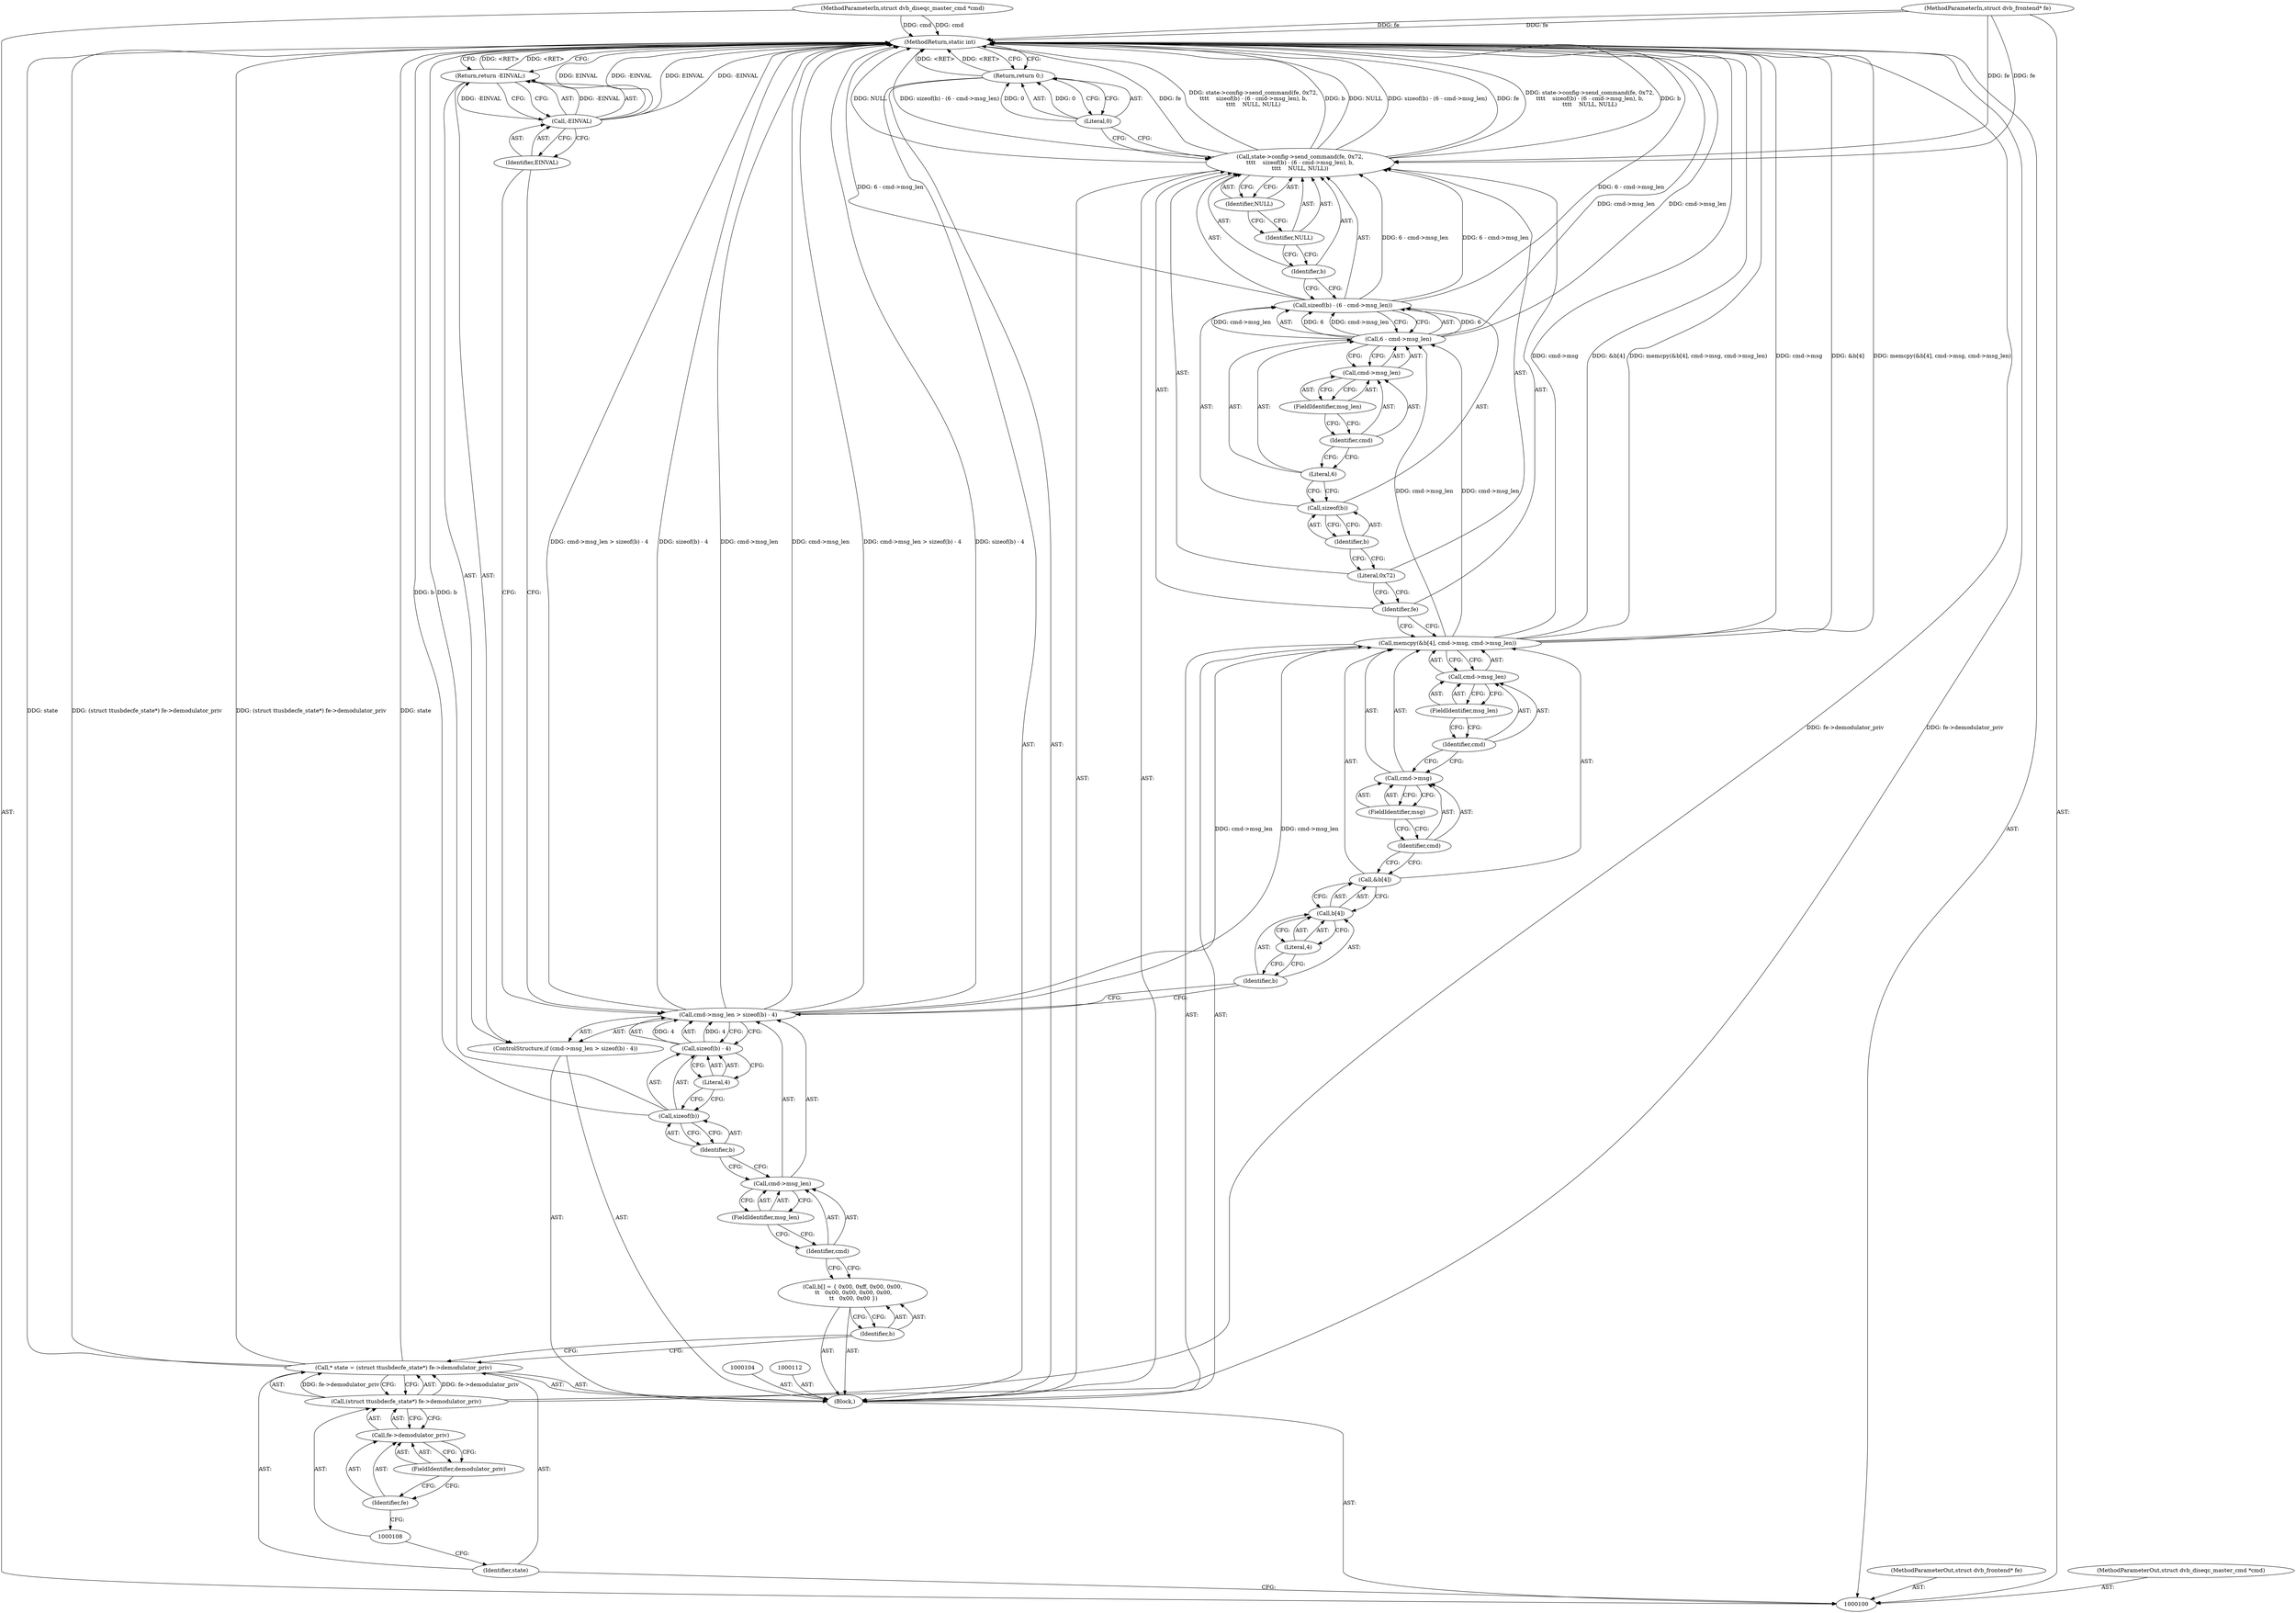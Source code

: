 digraph "0_linux_f2e323ec96077642d397bb1c355def536d489d16" {
"1000154" [label="(MethodReturn,static int)"];
"1000101" [label="(MethodParameterIn,struct dvb_frontend* fe)"];
"1000220" [label="(MethodParameterOut,struct dvb_frontend* fe)"];
"1000102" [label="(MethodParameterIn,struct dvb_diseqc_master_cmd *cmd)"];
"1000221" [label="(MethodParameterOut,struct dvb_diseqc_master_cmd *cmd)"];
"1000129" [label="(Call,b[4])"];
"1000130" [label="(Identifier,b)"];
"1000131" [label="(Literal,4)"];
"1000132" [label="(Call,cmd->msg)"];
"1000133" [label="(Identifier,cmd)"];
"1000127" [label="(Call,memcpy(&b[4], cmd->msg, cmd->msg_len))"];
"1000134" [label="(FieldIdentifier,msg)"];
"1000135" [label="(Call,cmd->msg_len)"];
"1000136" [label="(Identifier,cmd)"];
"1000137" [label="(FieldIdentifier,msg_len)"];
"1000128" [label="(Call,&b[4])"];
"1000138" [label="(Call,state->config->send_command(fe, 0x72,\n\t\t\t\t    sizeof(b) - (6 - cmd->msg_len), b,\n\t\t\t\t    NULL, NULL))"];
"1000139" [label="(Identifier,fe)"];
"1000140" [label="(Literal,0x72)"];
"1000143" [label="(Identifier,b)"];
"1000144" [label="(Call,6 - cmd->msg_len)"];
"1000145" [label="(Literal,6)"];
"1000146" [label="(Call,cmd->msg_len)"];
"1000147" [label="(Identifier,cmd)"];
"1000148" [label="(FieldIdentifier,msg_len)"];
"1000149" [label="(Identifier,b)"];
"1000141" [label="(Call,sizeof(b) - (6 - cmd->msg_len))"];
"1000142" [label="(Call,sizeof(b))"];
"1000151" [label="(Identifier,NULL)"];
"1000150" [label="(Identifier,NULL)"];
"1000152" [label="(Return,return 0;)"];
"1000153" [label="(Literal,0)"];
"1000103" [label="(Block,)"];
"1000105" [label="(Call,* state = (struct ttusbdecfe_state*) fe->demodulator_priv)"];
"1000106" [label="(Identifier,state)"];
"1000107" [label="(Call,(struct ttusbdecfe_state*) fe->demodulator_priv)"];
"1000109" [label="(Call,fe->demodulator_priv)"];
"1000110" [label="(Identifier,fe)"];
"1000111" [label="(FieldIdentifier,demodulator_priv)"];
"1000113" [label="(Call,b[] = { 0x00, 0xff, 0x00, 0x00,\n \t\t   0x00, 0x00, 0x00, 0x00,\n \t\t   0x00, 0x00 })"];
"1000114" [label="(Identifier,b)"];
"1000115" [label="(ControlStructure,if (cmd->msg_len > sizeof(b) - 4))"];
"1000119" [label="(FieldIdentifier,msg_len)"];
"1000120" [label="(Call,sizeof(b) - 4)"];
"1000121" [label="(Call,sizeof(b))"];
"1000122" [label="(Identifier,b)"];
"1000123" [label="(Literal,4)"];
"1000116" [label="(Call,cmd->msg_len > sizeof(b) - 4)"];
"1000117" [label="(Call,cmd->msg_len)"];
"1000118" [label="(Identifier,cmd)"];
"1000126" [label="(Identifier,EINVAL)"];
"1000124" [label="(Return,return -EINVAL;)"];
"1000125" [label="(Call,-EINVAL)"];
"1000154" -> "1000100"  [label="AST: "];
"1000154" -> "1000124"  [label="CFG: "];
"1000154" -> "1000152"  [label="CFG: "];
"1000152" -> "1000154"  [label="DDG: <RET>"];
"1000124" -> "1000154"  [label="DDG: <RET>"];
"1000116" -> "1000154"  [label="DDG: cmd->msg_len"];
"1000116" -> "1000154"  [label="DDG: cmd->msg_len > sizeof(b) - 4"];
"1000116" -> "1000154"  [label="DDG: sizeof(b) - 4"];
"1000125" -> "1000154"  [label="DDG: EINVAL"];
"1000125" -> "1000154"  [label="DDG: -EINVAL"];
"1000141" -> "1000154"  [label="DDG: 6 - cmd->msg_len"];
"1000138" -> "1000154"  [label="DDG: b"];
"1000138" -> "1000154"  [label="DDG: NULL"];
"1000138" -> "1000154"  [label="DDG: sizeof(b) - (6 - cmd->msg_len)"];
"1000138" -> "1000154"  [label="DDG: fe"];
"1000138" -> "1000154"  [label="DDG: state->config->send_command(fe, 0x72,\n\t\t\t\t    sizeof(b) - (6 - cmd->msg_len), b,\n\t\t\t\t    NULL, NULL)"];
"1000127" -> "1000154"  [label="DDG: memcpy(&b[4], cmd->msg, cmd->msg_len)"];
"1000127" -> "1000154"  [label="DDG: cmd->msg"];
"1000127" -> "1000154"  [label="DDG: &b[4]"];
"1000102" -> "1000154"  [label="DDG: cmd"];
"1000121" -> "1000154"  [label="DDG: b"];
"1000144" -> "1000154"  [label="DDG: cmd->msg_len"];
"1000105" -> "1000154"  [label="DDG: (struct ttusbdecfe_state*) fe->demodulator_priv"];
"1000105" -> "1000154"  [label="DDG: state"];
"1000101" -> "1000154"  [label="DDG: fe"];
"1000107" -> "1000154"  [label="DDG: fe->demodulator_priv"];
"1000101" -> "1000100"  [label="AST: "];
"1000101" -> "1000154"  [label="DDG: fe"];
"1000101" -> "1000138"  [label="DDG: fe"];
"1000220" -> "1000100"  [label="AST: "];
"1000102" -> "1000100"  [label="AST: "];
"1000102" -> "1000154"  [label="DDG: cmd"];
"1000221" -> "1000100"  [label="AST: "];
"1000129" -> "1000128"  [label="AST: "];
"1000129" -> "1000131"  [label="CFG: "];
"1000130" -> "1000129"  [label="AST: "];
"1000131" -> "1000129"  [label="AST: "];
"1000128" -> "1000129"  [label="CFG: "];
"1000130" -> "1000129"  [label="AST: "];
"1000130" -> "1000116"  [label="CFG: "];
"1000131" -> "1000130"  [label="CFG: "];
"1000131" -> "1000129"  [label="AST: "];
"1000131" -> "1000130"  [label="CFG: "];
"1000129" -> "1000131"  [label="CFG: "];
"1000132" -> "1000127"  [label="AST: "];
"1000132" -> "1000134"  [label="CFG: "];
"1000133" -> "1000132"  [label="AST: "];
"1000134" -> "1000132"  [label="AST: "];
"1000136" -> "1000132"  [label="CFG: "];
"1000133" -> "1000132"  [label="AST: "];
"1000133" -> "1000128"  [label="CFG: "];
"1000134" -> "1000133"  [label="CFG: "];
"1000127" -> "1000103"  [label="AST: "];
"1000127" -> "1000135"  [label="CFG: "];
"1000128" -> "1000127"  [label="AST: "];
"1000132" -> "1000127"  [label="AST: "];
"1000135" -> "1000127"  [label="AST: "];
"1000139" -> "1000127"  [label="CFG: "];
"1000127" -> "1000154"  [label="DDG: memcpy(&b[4], cmd->msg, cmd->msg_len)"];
"1000127" -> "1000154"  [label="DDG: cmd->msg"];
"1000127" -> "1000154"  [label="DDG: &b[4]"];
"1000116" -> "1000127"  [label="DDG: cmd->msg_len"];
"1000127" -> "1000144"  [label="DDG: cmd->msg_len"];
"1000134" -> "1000132"  [label="AST: "];
"1000134" -> "1000133"  [label="CFG: "];
"1000132" -> "1000134"  [label="CFG: "];
"1000135" -> "1000127"  [label="AST: "];
"1000135" -> "1000137"  [label="CFG: "];
"1000136" -> "1000135"  [label="AST: "];
"1000137" -> "1000135"  [label="AST: "];
"1000127" -> "1000135"  [label="CFG: "];
"1000136" -> "1000135"  [label="AST: "];
"1000136" -> "1000132"  [label="CFG: "];
"1000137" -> "1000136"  [label="CFG: "];
"1000137" -> "1000135"  [label="AST: "];
"1000137" -> "1000136"  [label="CFG: "];
"1000135" -> "1000137"  [label="CFG: "];
"1000128" -> "1000127"  [label="AST: "];
"1000128" -> "1000129"  [label="CFG: "];
"1000129" -> "1000128"  [label="AST: "];
"1000133" -> "1000128"  [label="CFG: "];
"1000138" -> "1000103"  [label="AST: "];
"1000138" -> "1000151"  [label="CFG: "];
"1000139" -> "1000138"  [label="AST: "];
"1000140" -> "1000138"  [label="AST: "];
"1000141" -> "1000138"  [label="AST: "];
"1000149" -> "1000138"  [label="AST: "];
"1000150" -> "1000138"  [label="AST: "];
"1000151" -> "1000138"  [label="AST: "];
"1000153" -> "1000138"  [label="CFG: "];
"1000138" -> "1000154"  [label="DDG: b"];
"1000138" -> "1000154"  [label="DDG: NULL"];
"1000138" -> "1000154"  [label="DDG: sizeof(b) - (6 - cmd->msg_len)"];
"1000138" -> "1000154"  [label="DDG: fe"];
"1000138" -> "1000154"  [label="DDG: state->config->send_command(fe, 0x72,\n\t\t\t\t    sizeof(b) - (6 - cmd->msg_len), b,\n\t\t\t\t    NULL, NULL)"];
"1000101" -> "1000138"  [label="DDG: fe"];
"1000141" -> "1000138"  [label="DDG: 6 - cmd->msg_len"];
"1000139" -> "1000138"  [label="AST: "];
"1000139" -> "1000127"  [label="CFG: "];
"1000140" -> "1000139"  [label="CFG: "];
"1000140" -> "1000138"  [label="AST: "];
"1000140" -> "1000139"  [label="CFG: "];
"1000143" -> "1000140"  [label="CFG: "];
"1000143" -> "1000142"  [label="AST: "];
"1000143" -> "1000140"  [label="CFG: "];
"1000142" -> "1000143"  [label="CFG: "];
"1000144" -> "1000141"  [label="AST: "];
"1000144" -> "1000146"  [label="CFG: "];
"1000145" -> "1000144"  [label="AST: "];
"1000146" -> "1000144"  [label="AST: "];
"1000141" -> "1000144"  [label="CFG: "];
"1000144" -> "1000154"  [label="DDG: cmd->msg_len"];
"1000144" -> "1000141"  [label="DDG: 6"];
"1000144" -> "1000141"  [label="DDG: cmd->msg_len"];
"1000127" -> "1000144"  [label="DDG: cmd->msg_len"];
"1000145" -> "1000144"  [label="AST: "];
"1000145" -> "1000142"  [label="CFG: "];
"1000147" -> "1000145"  [label="CFG: "];
"1000146" -> "1000144"  [label="AST: "];
"1000146" -> "1000148"  [label="CFG: "];
"1000147" -> "1000146"  [label="AST: "];
"1000148" -> "1000146"  [label="AST: "];
"1000144" -> "1000146"  [label="CFG: "];
"1000147" -> "1000146"  [label="AST: "];
"1000147" -> "1000145"  [label="CFG: "];
"1000148" -> "1000147"  [label="CFG: "];
"1000148" -> "1000146"  [label="AST: "];
"1000148" -> "1000147"  [label="CFG: "];
"1000146" -> "1000148"  [label="CFG: "];
"1000149" -> "1000138"  [label="AST: "];
"1000149" -> "1000141"  [label="CFG: "];
"1000150" -> "1000149"  [label="CFG: "];
"1000141" -> "1000138"  [label="AST: "];
"1000141" -> "1000144"  [label="CFG: "];
"1000142" -> "1000141"  [label="AST: "];
"1000144" -> "1000141"  [label="AST: "];
"1000149" -> "1000141"  [label="CFG: "];
"1000141" -> "1000154"  [label="DDG: 6 - cmd->msg_len"];
"1000141" -> "1000138"  [label="DDG: 6 - cmd->msg_len"];
"1000144" -> "1000141"  [label="DDG: 6"];
"1000144" -> "1000141"  [label="DDG: cmd->msg_len"];
"1000142" -> "1000141"  [label="AST: "];
"1000142" -> "1000143"  [label="CFG: "];
"1000143" -> "1000142"  [label="AST: "];
"1000145" -> "1000142"  [label="CFG: "];
"1000151" -> "1000138"  [label="AST: "];
"1000151" -> "1000150"  [label="CFG: "];
"1000138" -> "1000151"  [label="CFG: "];
"1000150" -> "1000138"  [label="AST: "];
"1000150" -> "1000149"  [label="CFG: "];
"1000151" -> "1000150"  [label="CFG: "];
"1000152" -> "1000103"  [label="AST: "];
"1000152" -> "1000153"  [label="CFG: "];
"1000153" -> "1000152"  [label="AST: "];
"1000154" -> "1000152"  [label="CFG: "];
"1000152" -> "1000154"  [label="DDG: <RET>"];
"1000153" -> "1000152"  [label="DDG: 0"];
"1000153" -> "1000152"  [label="AST: "];
"1000153" -> "1000138"  [label="CFG: "];
"1000152" -> "1000153"  [label="CFG: "];
"1000153" -> "1000152"  [label="DDG: 0"];
"1000103" -> "1000100"  [label="AST: "];
"1000104" -> "1000103"  [label="AST: "];
"1000105" -> "1000103"  [label="AST: "];
"1000112" -> "1000103"  [label="AST: "];
"1000113" -> "1000103"  [label="AST: "];
"1000115" -> "1000103"  [label="AST: "];
"1000127" -> "1000103"  [label="AST: "];
"1000138" -> "1000103"  [label="AST: "];
"1000152" -> "1000103"  [label="AST: "];
"1000105" -> "1000103"  [label="AST: "];
"1000105" -> "1000107"  [label="CFG: "];
"1000106" -> "1000105"  [label="AST: "];
"1000107" -> "1000105"  [label="AST: "];
"1000114" -> "1000105"  [label="CFG: "];
"1000105" -> "1000154"  [label="DDG: (struct ttusbdecfe_state*) fe->demodulator_priv"];
"1000105" -> "1000154"  [label="DDG: state"];
"1000107" -> "1000105"  [label="DDG: fe->demodulator_priv"];
"1000106" -> "1000105"  [label="AST: "];
"1000106" -> "1000100"  [label="CFG: "];
"1000108" -> "1000106"  [label="CFG: "];
"1000107" -> "1000105"  [label="AST: "];
"1000107" -> "1000109"  [label="CFG: "];
"1000108" -> "1000107"  [label="AST: "];
"1000109" -> "1000107"  [label="AST: "];
"1000105" -> "1000107"  [label="CFG: "];
"1000107" -> "1000154"  [label="DDG: fe->demodulator_priv"];
"1000107" -> "1000105"  [label="DDG: fe->demodulator_priv"];
"1000109" -> "1000107"  [label="AST: "];
"1000109" -> "1000111"  [label="CFG: "];
"1000110" -> "1000109"  [label="AST: "];
"1000111" -> "1000109"  [label="AST: "];
"1000107" -> "1000109"  [label="CFG: "];
"1000110" -> "1000109"  [label="AST: "];
"1000110" -> "1000108"  [label="CFG: "];
"1000111" -> "1000110"  [label="CFG: "];
"1000111" -> "1000109"  [label="AST: "];
"1000111" -> "1000110"  [label="CFG: "];
"1000109" -> "1000111"  [label="CFG: "];
"1000113" -> "1000103"  [label="AST: "];
"1000113" -> "1000114"  [label="CFG: "];
"1000114" -> "1000113"  [label="AST: "];
"1000118" -> "1000113"  [label="CFG: "];
"1000114" -> "1000113"  [label="AST: "];
"1000114" -> "1000105"  [label="CFG: "];
"1000113" -> "1000114"  [label="CFG: "];
"1000115" -> "1000103"  [label="AST: "];
"1000116" -> "1000115"  [label="AST: "];
"1000124" -> "1000115"  [label="AST: "];
"1000119" -> "1000117"  [label="AST: "];
"1000119" -> "1000118"  [label="CFG: "];
"1000117" -> "1000119"  [label="CFG: "];
"1000120" -> "1000116"  [label="AST: "];
"1000120" -> "1000123"  [label="CFG: "];
"1000121" -> "1000120"  [label="AST: "];
"1000123" -> "1000120"  [label="AST: "];
"1000116" -> "1000120"  [label="CFG: "];
"1000120" -> "1000116"  [label="DDG: 4"];
"1000121" -> "1000120"  [label="AST: "];
"1000121" -> "1000122"  [label="CFG: "];
"1000122" -> "1000121"  [label="AST: "];
"1000123" -> "1000121"  [label="CFG: "];
"1000121" -> "1000154"  [label="DDG: b"];
"1000122" -> "1000121"  [label="AST: "];
"1000122" -> "1000117"  [label="CFG: "];
"1000121" -> "1000122"  [label="CFG: "];
"1000123" -> "1000120"  [label="AST: "];
"1000123" -> "1000121"  [label="CFG: "];
"1000120" -> "1000123"  [label="CFG: "];
"1000116" -> "1000115"  [label="AST: "];
"1000116" -> "1000120"  [label="CFG: "];
"1000117" -> "1000116"  [label="AST: "];
"1000120" -> "1000116"  [label="AST: "];
"1000126" -> "1000116"  [label="CFG: "];
"1000130" -> "1000116"  [label="CFG: "];
"1000116" -> "1000154"  [label="DDG: cmd->msg_len"];
"1000116" -> "1000154"  [label="DDG: cmd->msg_len > sizeof(b) - 4"];
"1000116" -> "1000154"  [label="DDG: sizeof(b) - 4"];
"1000120" -> "1000116"  [label="DDG: 4"];
"1000116" -> "1000127"  [label="DDG: cmd->msg_len"];
"1000117" -> "1000116"  [label="AST: "];
"1000117" -> "1000119"  [label="CFG: "];
"1000118" -> "1000117"  [label="AST: "];
"1000119" -> "1000117"  [label="AST: "];
"1000122" -> "1000117"  [label="CFG: "];
"1000118" -> "1000117"  [label="AST: "];
"1000118" -> "1000113"  [label="CFG: "];
"1000119" -> "1000118"  [label="CFG: "];
"1000126" -> "1000125"  [label="AST: "];
"1000126" -> "1000116"  [label="CFG: "];
"1000125" -> "1000126"  [label="CFG: "];
"1000124" -> "1000115"  [label="AST: "];
"1000124" -> "1000125"  [label="CFG: "];
"1000125" -> "1000124"  [label="AST: "];
"1000154" -> "1000124"  [label="CFG: "];
"1000124" -> "1000154"  [label="DDG: <RET>"];
"1000125" -> "1000124"  [label="DDG: -EINVAL"];
"1000125" -> "1000124"  [label="AST: "];
"1000125" -> "1000126"  [label="CFG: "];
"1000126" -> "1000125"  [label="AST: "];
"1000124" -> "1000125"  [label="CFG: "];
"1000125" -> "1000154"  [label="DDG: EINVAL"];
"1000125" -> "1000154"  [label="DDG: -EINVAL"];
"1000125" -> "1000124"  [label="DDG: -EINVAL"];
}
